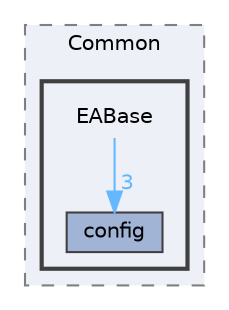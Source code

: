 digraph "runtime/EASTL/packages/EABase/include/Common/EABase"
{
 // LATEX_PDF_SIZE
  bgcolor="transparent";
  edge [fontname=Helvetica,fontsize=10,labelfontname=Helvetica,labelfontsize=10];
  node [fontname=Helvetica,fontsize=10,shape=box,height=0.2,width=0.4];
  compound=true
  subgraph clusterdir_94a0a0986ee6fb782ae89f2e1c159de3 {
    graph [ bgcolor="#edf0f7", pencolor="grey50", label="Common", fontname=Helvetica,fontsize=10 style="filled,dashed", URL="dir_94a0a0986ee6fb782ae89f2e1c159de3.html",tooltip=""]
  subgraph clusterdir_459f0ae92f400640be3396d52d6ad877 {
    graph [ bgcolor="#edf0f7", pencolor="grey25", label="", fontname=Helvetica,fontsize=10 style="filled,bold", URL="dir_459f0ae92f400640be3396d52d6ad877.html",tooltip=""]
    dir_459f0ae92f400640be3396d52d6ad877 [shape=plaintext, label="EABase"];
  dir_f92b7bbff765b5d943758bf2c10c4445 [label="config", fillcolor="#a2b4d6", color="grey25", style="filled", URL="dir_f92b7bbff765b5d943758bf2c10c4445.html",tooltip=""];
  }
  }
  dir_459f0ae92f400640be3396d52d6ad877->dir_f92b7bbff765b5d943758bf2c10c4445 [headlabel="3", labeldistance=1.5 headhref="dir_000034_000021.html" href="dir_000034_000021.html" color="steelblue1" fontcolor="steelblue1"];
}
